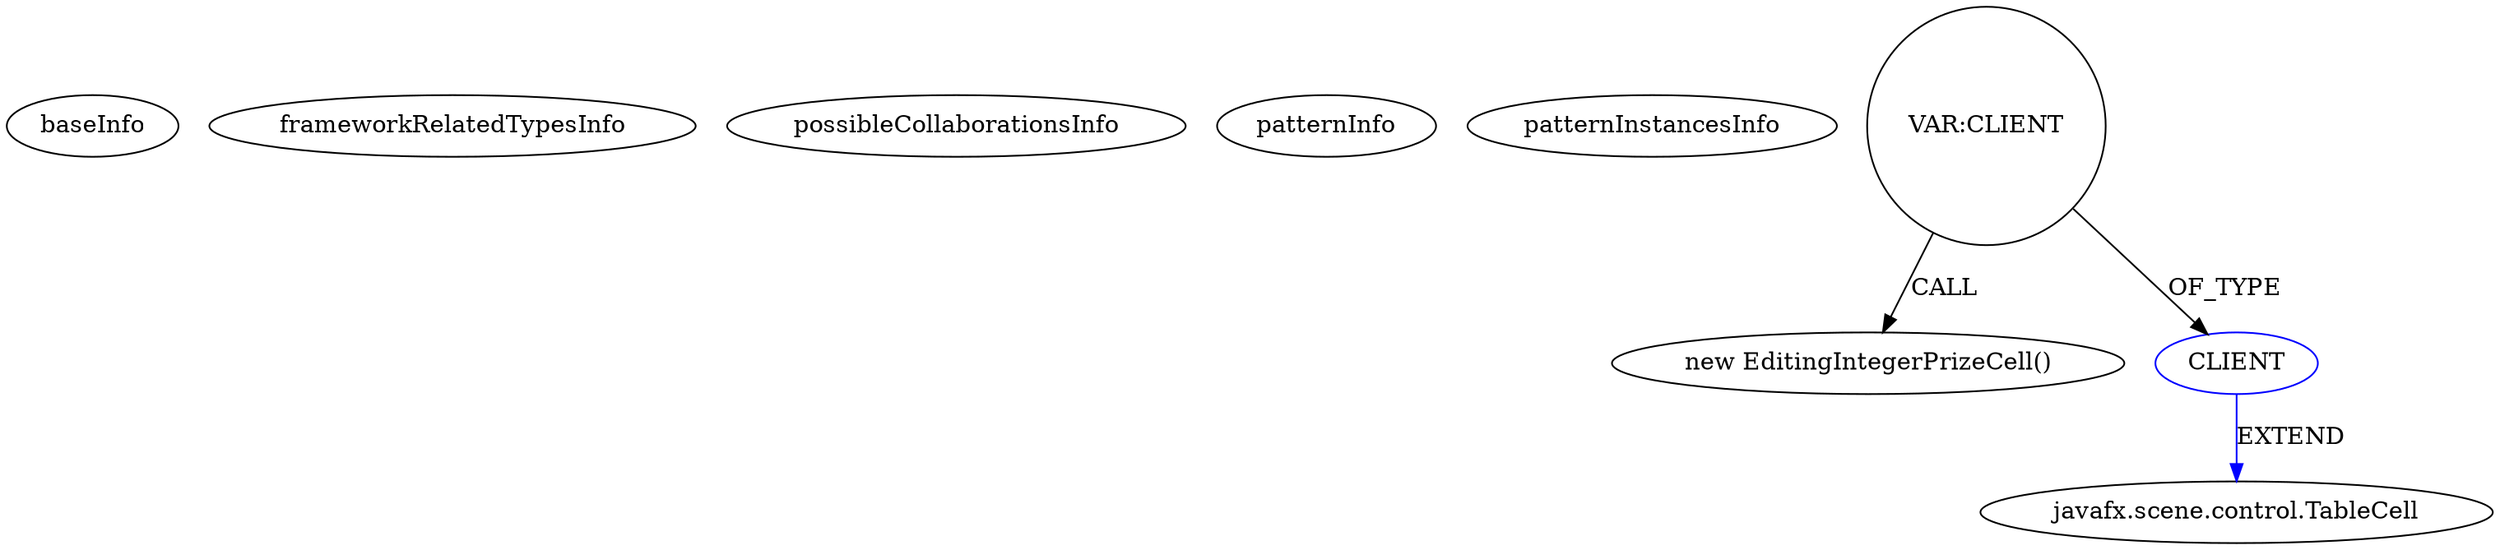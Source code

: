 digraph {
baseInfo[graphId=4540,category="pattern",isAnonymous=false,possibleRelation=false]
frameworkRelatedTypesInfo[]
possibleCollaborationsInfo[]
patternInfo[frequency=2.0,patternRootClient=null]
patternInstancesInfo[0="hock323-eventManager~/hock323-eventManager/EventManager-master/src/eventManager/controller/pokerTournament/PrizesController.java~void chargePrizesTableView()~2953",1="hock323-eventManager~/hock323-eventManager/EventManager-master/src/eventManager/controller/pokerTournament/PrizesController.java~PrizesController~2951"]
8[label="new EditingIntegerPrizeCell()",vertexType="CONSTRUCTOR_CALL",isFrameworkType=false]
9[label="VAR:CLIENT",vertexType="VARIABLE_EXPRESION",isFrameworkType=false,shape=circle]
10[label="CLIENT",vertexType="REFERENCE_CLIENT_CLASS_DECLARATION",isFrameworkType=false,color=blue]
5[label="javafx.scene.control.TableCell",vertexType="FRAMEWORK_CLASS_TYPE",isFrameworkType=false]
9->10[label="OF_TYPE"]
10->5[label="EXTEND",color=blue]
9->8[label="CALL"]
}
